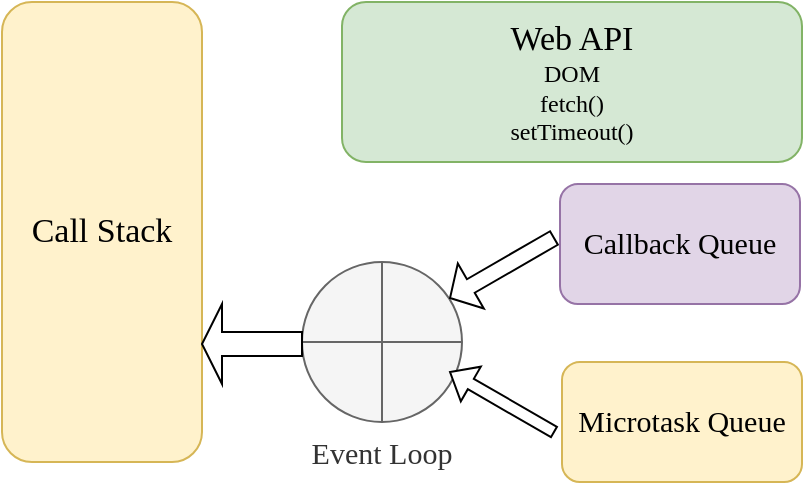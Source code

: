 <mxfile version="20.0.4" type="device" pages="2"><diagram id="mSbiCLqje8JmXzE5y1O1" name="Page-1"><mxGraphModel dx="782" dy="507" grid="1" gridSize="10" guides="1" tooltips="1" connect="1" arrows="1" fold="1" page="1" pageScale="1" pageWidth="850" pageHeight="1100" math="0" shadow="0"><root><mxCell id="0"/><mxCell id="1" parent="0"/><mxCell id="2uFsTDjwZZ4QCpx84mu8-1" value="&lt;font style=&quot;font-size: 17px;&quot;&gt;Call Stack&lt;/font&gt;" style="rounded=1;whiteSpace=wrap;html=1;fillColor=#fff2cc;strokeColor=#d6b656;fontFamily=Comic Sans MS;labelPosition=center;verticalLabelPosition=middle;align=center;verticalAlign=middle;" vertex="1" parent="1"><mxGeometry x="60" y="120" width="100" height="230" as="geometry"/></mxCell><mxCell id="2uFsTDjwZZ4QCpx84mu8-7" value="&lt;font style=&quot;font-size: 17px;&quot;&gt;Web API&lt;/font&gt;&lt;br&gt;DOM&lt;br&gt;fetch()&lt;br&gt;setTimeout()" style="rounded=1;whiteSpace=wrap;html=1;fontFamily=Comic Sans MS;fillColor=#d5e8d4;strokeColor=#82b366;" vertex="1" parent="1"><mxGeometry x="230" y="120" width="230" height="80" as="geometry"/></mxCell><mxCell id="2uFsTDjwZZ4QCpx84mu8-12" value="Event Loop" style="shape=orEllipse;perimeter=ellipsePerimeter;whiteSpace=wrap;html=1;backgroundOutline=1;fontFamily=Comic Sans MS;fontSize=15;fillColor=#f5f5f5;strokeColor=#666666;fontColor=#333333;labelPosition=center;verticalLabelPosition=bottom;align=center;verticalAlign=top;" vertex="1" parent="1"><mxGeometry x="210" y="250" width="80" height="80" as="geometry"/></mxCell><mxCell id="2uFsTDjwZZ4QCpx84mu8-14" value="" style="shape=singleArrow;direction=west;whiteSpace=wrap;html=1;fontFamily=Comic Sans MS;fontSize=15;" vertex="1" parent="1"><mxGeometry x="160" y="271" width="50" height="40" as="geometry"/></mxCell><mxCell id="2uFsTDjwZZ4QCpx84mu8-15" value="" style="shape=singleArrow;direction=west;whiteSpace=wrap;html=1;fontFamily=Comic Sans MS;fontSize=15;rotation=30;" vertex="1" parent="1"><mxGeometry x="280" y="310" width="60" height="20" as="geometry"/></mxCell><mxCell id="2uFsTDjwZZ4QCpx84mu8-16" value="" style="shape=singleArrow;direction=west;whiteSpace=wrap;html=1;fontFamily=Comic Sans MS;fontSize=15;rotation=-30;" vertex="1" parent="1"><mxGeometry x="280" y="240" width="60" height="26" as="geometry"/></mxCell><mxCell id="2uFsTDjwZZ4QCpx84mu8-10" value="&lt;font style=&quot;font-size: 15px;&quot;&gt;Callback Queue&lt;/font&gt;" style="rounded=1;whiteSpace=wrap;html=1;fontFamily=Comic Sans MS;fontSize=17;fillColor=#e1d5e7;strokeColor=#9673a6;" vertex="1" parent="1"><mxGeometry x="339" y="211" width="120" height="60" as="geometry"/></mxCell><mxCell id="2uFsTDjwZZ4QCpx84mu8-11" value="&lt;font style=&quot;font-size: 15px;&quot;&gt;Microtask Queue&lt;/font&gt;" style="rounded=1;whiteSpace=wrap;html=1;fontFamily=Comic Sans MS;fontSize=17;fillColor=#fff2cc;strokeColor=#d6b656;" vertex="1" parent="1"><mxGeometry x="340" y="300" width="120" height="60" as="geometry"/></mxCell></root></mxGraphModel></diagram><diagram id="3w1T4c3jvK6tvAhQdhbT" name="Page-1"><mxGraphModel><root><mxCell id="0"/><mxCell id="1" parent="0"/></root></mxGraphModel></diagram></mxfile>